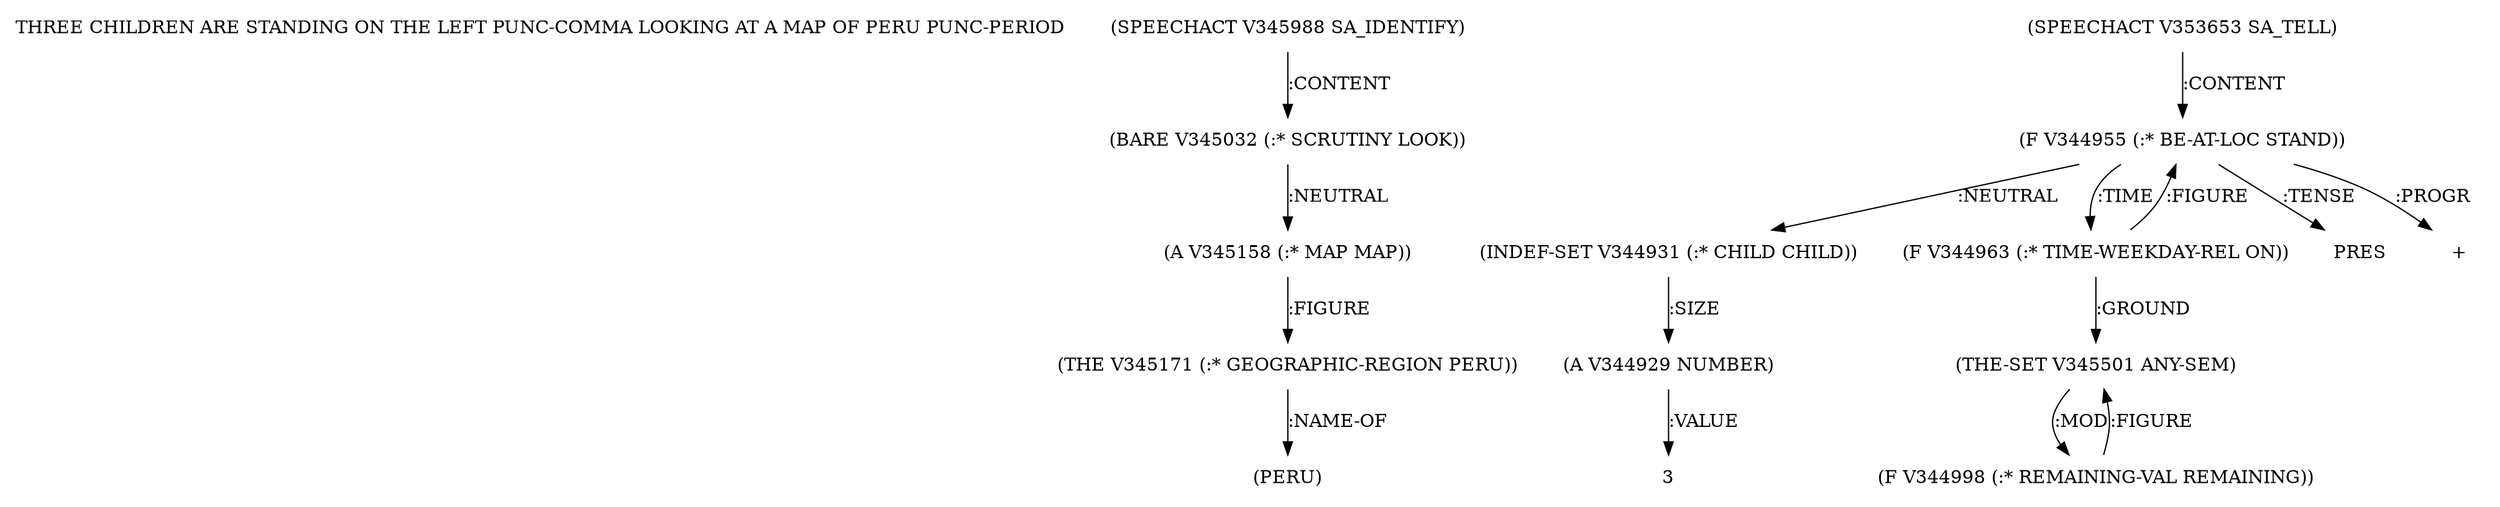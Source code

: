digraph Terms {
  node [shape=none]
  "THREE CHILDREN ARE STANDING ON THE LEFT PUNC-COMMA LOOKING AT A MAP OF PERU PUNC-PERIOD"
  "V345988" [label="(SPEECHACT V345988 SA_IDENTIFY)"]
  "V345988" -> "V345032" [label=":CONTENT"]
  "V345032" [label="(BARE V345032 (:* SCRUTINY LOOK))"]
  "V345032" -> "V345158" [label=":NEUTRAL"]
  "V345158" [label="(A V345158 (:* MAP MAP))"]
  "V345158" -> "V345171" [label=":FIGURE"]
  "V345171" [label="(THE V345171 (:* GEOGRAPHIC-REGION PERU))"]
  "V345171" -> "NT356332" [label=":NAME-OF"]
  "NT356332" [label="(PERU)"]
  "V353653" [label="(SPEECHACT V353653 SA_TELL)"]
  "V353653" -> "V344955" [label=":CONTENT"]
  "V344955" [label="(F V344955 (:* BE-AT-LOC STAND))"]
  "V344955" -> "V344931" [label=":NEUTRAL"]
  "V344955" -> "V344963" [label=":TIME"]
  "V344955" -> "NT356333" [label=":TENSE"]
  "NT356333" [label="PRES"]
  "V344955" -> "NT356334" [label=":PROGR"]
  "NT356334" [label="+"]
  "V344931" [label="(INDEF-SET V344931 (:* CHILD CHILD))"]
  "V344931" -> "V344929" [label=":SIZE"]
  "V344929" [label="(A V344929 NUMBER)"]
  "V344929" -> "NT356335" [label=":VALUE"]
  "NT356335" [label="3"]
  "V344963" [label="(F V344963 (:* TIME-WEEKDAY-REL ON))"]
  "V344963" -> "V345501" [label=":GROUND"]
  "V344963" -> "V344955" [label=":FIGURE"]
  "V345501" [label="(THE-SET V345501 ANY-SEM)"]
  "V345501" -> "V344998" [label=":MOD"]
  "V344998" [label="(F V344998 (:* REMAINING-VAL REMAINING))"]
  "V344998" -> "V345501" [label=":FIGURE"]
}
